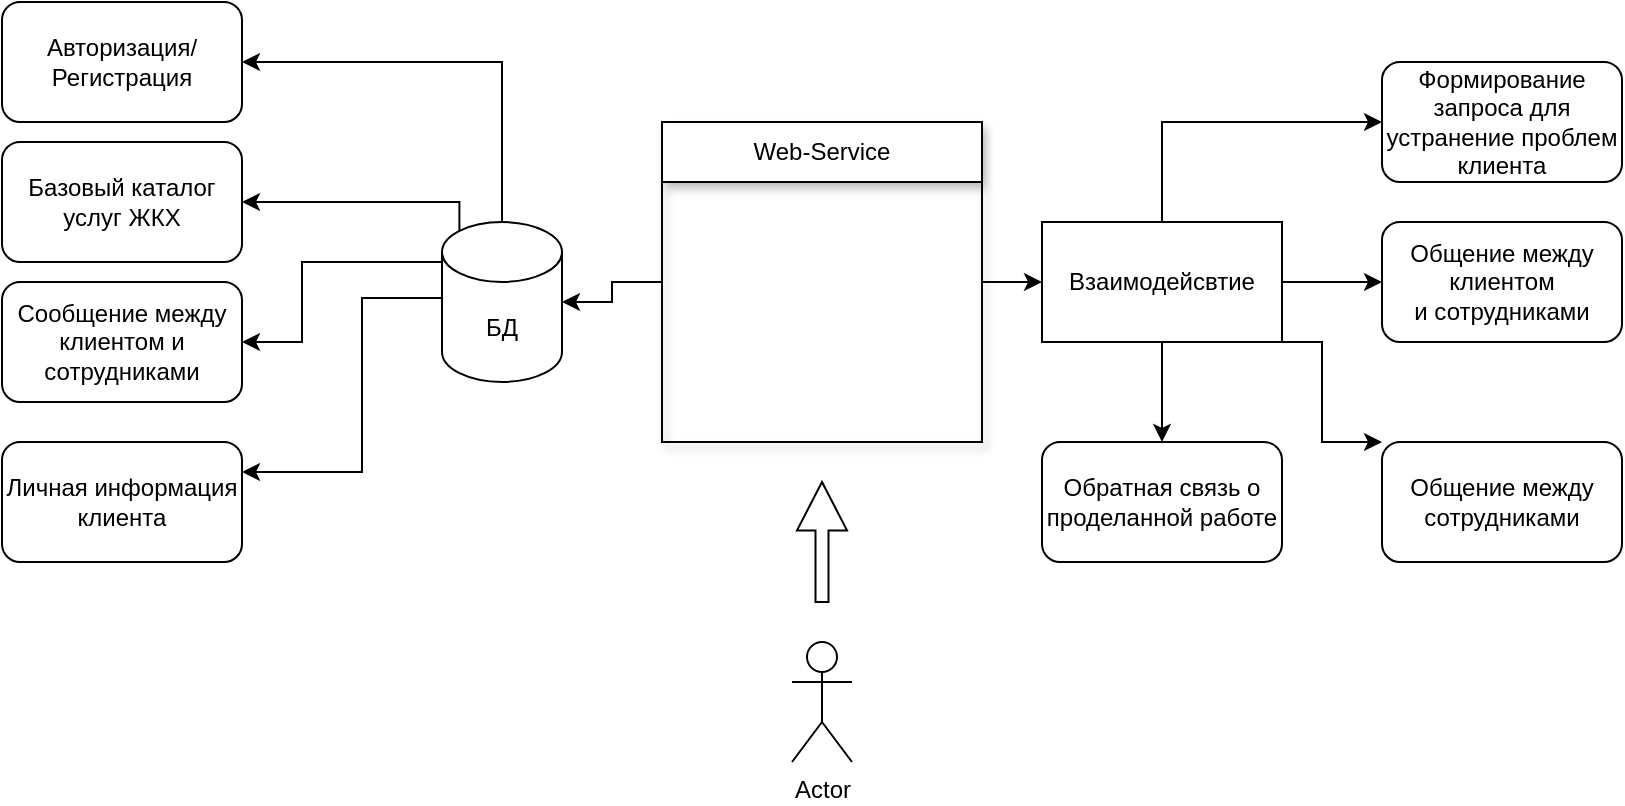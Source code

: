 <mxfile version="22.0.8" type="github">
  <diagram name="Страница — 1" id="ydNsYoAzzWE7PIhJrhiw">
    <mxGraphModel dx="1050" dy="573" grid="1" gridSize="10" guides="1" tooltips="1" connect="1" arrows="1" fold="1" page="1" pageScale="1" pageWidth="827" pageHeight="1169" math="0" shadow="0">
      <root>
        <mxCell id="0" />
        <mxCell id="1" parent="0" />
        <mxCell id="IVdtdNR_76tnPGUoqdaf-23" value="" style="edgeStyle=orthogonalEdgeStyle;rounded=0;orthogonalLoop=1;jettySize=auto;html=1;entryX=1;entryY=0.5;entryDx=0;entryDy=0;entryPerimeter=0;" parent="1" source="IVdtdNR_76tnPGUoqdaf-2" target="DLK6ui4v5yFWbmPwkZAv-1" edge="1">
          <mxGeometry relative="1" as="geometry">
            <mxPoint x="340" y="240" as="targetPoint" />
          </mxGeometry>
        </mxCell>
        <mxCell id="IVdtdNR_76tnPGUoqdaf-43" style="edgeStyle=orthogonalEdgeStyle;rounded=0;orthogonalLoop=1;jettySize=auto;html=1;entryX=0;entryY=0.5;entryDx=0;entryDy=0;" parent="1" source="IVdtdNR_76tnPGUoqdaf-2" target="IVdtdNR_76tnPGUoqdaf-42" edge="1">
          <mxGeometry relative="1" as="geometry" />
        </mxCell>
        <mxCell id="IVdtdNR_76tnPGUoqdaf-2" value="Web-Service" style="swimlane;fontStyle=0;childLayout=stackLayout;horizontal=1;startSize=30;horizontalStack=0;resizeParent=1;resizeParentMax=0;resizeLast=0;collapsible=1;marginBottom=0;whiteSpace=wrap;html=1;shadow=1;points=[[0,0,0,0,0],[0,0.25,0,0,0],[0,0.33,0,0,0],[0,0.5,0,0,0],[0,0.67,0,0,0],[0,0.75,0,0,0],[0,1,0,0,0],[0.25,0,0,0,0],[0.25,1,0,0,0],[0.5,0,0,0,0],[0.5,1,0,0,0],[0.75,0,0,0,0],[0.75,1,0,0,0],[1,0,0,0,0],[1,0.25,0,0,0],[1,0.5,0,0,0],[1,0.75,0,0,0],[1,1,0,0,0]];" parent="1" vertex="1">
          <mxGeometry x="370" y="160" width="160" height="160" as="geometry" />
        </mxCell>
        <mxCell id="IVdtdNR_76tnPGUoqdaf-14" value="Actor" style="shape=umlActor;verticalLabelPosition=bottom;verticalAlign=top;html=1;" parent="1" vertex="1">
          <mxGeometry x="435" y="420" width="30" height="60" as="geometry" />
        </mxCell>
        <mxCell id="IVdtdNR_76tnPGUoqdaf-15" value="" style="html=1;shadow=0;dashed=0;align=center;verticalAlign=middle;shape=mxgraph.arrows2.arrow;dy=0.74;dx=24.19;direction=north;notch=0;" parent="1" vertex="1">
          <mxGeometry x="437.5" y="340" width="25" height="60" as="geometry" />
        </mxCell>
        <mxCell id="IVdtdNR_76tnPGUoqdaf-30" style="edgeStyle=orthogonalEdgeStyle;rounded=0;orthogonalLoop=1;jettySize=auto;html=1;exitX=0.5;exitY=0;exitDx=0;exitDy=0;entryX=1;entryY=0.5;entryDx=0;entryDy=0;exitPerimeter=0;" parent="1" source="DLK6ui4v5yFWbmPwkZAv-1" target="IVdtdNR_76tnPGUoqdaf-28" edge="1">
          <mxGeometry relative="1" as="geometry">
            <mxPoint x="280" y="210" as="sourcePoint" />
          </mxGeometry>
        </mxCell>
        <mxCell id="IVdtdNR_76tnPGUoqdaf-32" style="edgeStyle=orthogonalEdgeStyle;rounded=0;orthogonalLoop=1;jettySize=auto;html=1;entryX=1;entryY=0.5;entryDx=0;entryDy=0;exitX=0.145;exitY=0;exitDx=0;exitDy=4.35;exitPerimeter=0;" parent="1" source="DLK6ui4v5yFWbmPwkZAv-1" target="IVdtdNR_76tnPGUoqdaf-31" edge="1">
          <mxGeometry relative="1" as="geometry">
            <Array as="points">
              <mxPoint x="269" y="200" />
            </Array>
            <mxPoint x="268" y="207.78" as="sourcePoint" />
          </mxGeometry>
        </mxCell>
        <mxCell id="IVdtdNR_76tnPGUoqdaf-34" style="edgeStyle=orthogonalEdgeStyle;rounded=0;orthogonalLoop=1;jettySize=auto;html=1;entryX=1;entryY=0.5;entryDx=0;entryDy=0;exitX=0;exitY=0;exitDx=0;exitDy=15;exitPerimeter=0;" parent="1" source="DLK6ui4v5yFWbmPwkZAv-1" target="IVdtdNR_76tnPGUoqdaf-33" edge="1">
          <mxGeometry relative="1" as="geometry">
            <Array as="points">
              <mxPoint x="260" y="230" />
              <mxPoint x="190" y="230" />
              <mxPoint x="190" y="270" />
            </Array>
            <mxPoint x="220" y="210" as="sourcePoint" />
          </mxGeometry>
        </mxCell>
        <mxCell id="IVdtdNR_76tnPGUoqdaf-38" style="edgeStyle=orthogonalEdgeStyle;rounded=0;orthogonalLoop=1;jettySize=auto;html=1;exitX=0;exitY=0;exitDx=0;exitDy=27.5;entryX=1;entryY=0.25;entryDx=0;entryDy=0;exitPerimeter=0;" parent="1" source="DLK6ui4v5yFWbmPwkZAv-1" target="IVdtdNR_76tnPGUoqdaf-35" edge="1">
          <mxGeometry relative="1" as="geometry">
            <Array as="points">
              <mxPoint x="220" y="248" />
              <mxPoint x="220" y="335" />
            </Array>
            <mxPoint x="220" y="270" as="sourcePoint" />
          </mxGeometry>
        </mxCell>
        <mxCell id="IVdtdNR_76tnPGUoqdaf-28" value="Авторизация/Регистрация" style="rounded=1;whiteSpace=wrap;html=1;" parent="1" vertex="1">
          <mxGeometry x="40" y="100" width="120" height="60" as="geometry" />
        </mxCell>
        <mxCell id="IVdtdNR_76tnPGUoqdaf-31" value="Базовый каталог услуг ЖКХ" style="rounded=1;whiteSpace=wrap;html=1;" parent="1" vertex="1">
          <mxGeometry x="40" y="170" width="120" height="60" as="geometry" />
        </mxCell>
        <mxCell id="IVdtdNR_76tnPGUoqdaf-33" value="Сообщение между клиентом и сотрудниками" style="rounded=1;whiteSpace=wrap;html=1;" parent="1" vertex="1">
          <mxGeometry x="40" y="240" width="120" height="60" as="geometry" />
        </mxCell>
        <mxCell id="IVdtdNR_76tnPGUoqdaf-35" value="Личная информация клиента" style="rounded=1;whiteSpace=wrap;html=1;" parent="1" vertex="1">
          <mxGeometry x="40" y="320" width="120" height="60" as="geometry" />
        </mxCell>
        <mxCell id="IVdtdNR_76tnPGUoqdaf-45" style="edgeStyle=orthogonalEdgeStyle;rounded=0;orthogonalLoop=1;jettySize=auto;html=1;exitX=1;exitY=0.5;exitDx=0;exitDy=0;entryX=0;entryY=0.5;entryDx=0;entryDy=0;" parent="1" source="IVdtdNR_76tnPGUoqdaf-42" target="IVdtdNR_76tnPGUoqdaf-44" edge="1">
          <mxGeometry relative="1" as="geometry" />
        </mxCell>
        <mxCell id="IVdtdNR_76tnPGUoqdaf-47" style="edgeStyle=orthogonalEdgeStyle;rounded=0;orthogonalLoop=1;jettySize=auto;html=1;exitX=0.5;exitY=0;exitDx=0;exitDy=0;entryX=0;entryY=0.5;entryDx=0;entryDy=0;" parent="1" source="IVdtdNR_76tnPGUoqdaf-42" target="IVdtdNR_76tnPGUoqdaf-46" edge="1">
          <mxGeometry relative="1" as="geometry" />
        </mxCell>
        <mxCell id="IVdtdNR_76tnPGUoqdaf-49" style="edgeStyle=orthogonalEdgeStyle;rounded=0;orthogonalLoop=1;jettySize=auto;html=1;exitX=0.5;exitY=1;exitDx=0;exitDy=0;" parent="1" source="IVdtdNR_76tnPGUoqdaf-42" target="IVdtdNR_76tnPGUoqdaf-48" edge="1">
          <mxGeometry relative="1" as="geometry" />
        </mxCell>
        <mxCell id="IVdtdNR_76tnPGUoqdaf-51" style="edgeStyle=orthogonalEdgeStyle;rounded=0;orthogonalLoop=1;jettySize=auto;html=1;exitX=1;exitY=1;exitDx=0;exitDy=0;entryX=0;entryY=0;entryDx=0;entryDy=0;" parent="1" source="IVdtdNR_76tnPGUoqdaf-42" target="IVdtdNR_76tnPGUoqdaf-50" edge="1">
          <mxGeometry relative="1" as="geometry">
            <Array as="points">
              <mxPoint x="700" y="270" />
              <mxPoint x="700" y="320" />
            </Array>
          </mxGeometry>
        </mxCell>
        <mxCell id="IVdtdNR_76tnPGUoqdaf-42" value="Взаимодейсвтие" style="rounded=0;whiteSpace=wrap;html=1;" parent="1" vertex="1">
          <mxGeometry x="560" y="210" width="120" height="60" as="geometry" />
        </mxCell>
        <mxCell id="IVdtdNR_76tnPGUoqdaf-44" value="Общение между клиентом&lt;br&gt;и сотрудниками" style="rounded=1;whiteSpace=wrap;html=1;" parent="1" vertex="1">
          <mxGeometry x="730" y="210" width="120" height="60" as="geometry" />
        </mxCell>
        <mxCell id="IVdtdNR_76tnPGUoqdaf-46" value="Формирование запроса для устранение проблем клиента" style="rounded=1;whiteSpace=wrap;html=1;" parent="1" vertex="1">
          <mxGeometry x="730" y="130" width="120" height="60" as="geometry" />
        </mxCell>
        <mxCell id="IVdtdNR_76tnPGUoqdaf-48" value="Обратная связь о проделанной работе" style="rounded=1;whiteSpace=wrap;html=1;" parent="1" vertex="1">
          <mxGeometry x="560" y="320" width="120" height="60" as="geometry" />
        </mxCell>
        <mxCell id="IVdtdNR_76tnPGUoqdaf-50" value="Общение между сотрудниками" style="rounded=1;whiteSpace=wrap;html=1;" parent="1" vertex="1">
          <mxGeometry x="730" y="320" width="120" height="60" as="geometry" />
        </mxCell>
        <mxCell id="DLK6ui4v5yFWbmPwkZAv-1" value="БД" style="shape=cylinder3;whiteSpace=wrap;html=1;boundedLbl=1;backgroundOutline=1;size=15;" vertex="1" parent="1">
          <mxGeometry x="260" y="210" width="60" height="80" as="geometry" />
        </mxCell>
      </root>
    </mxGraphModel>
  </diagram>
</mxfile>
